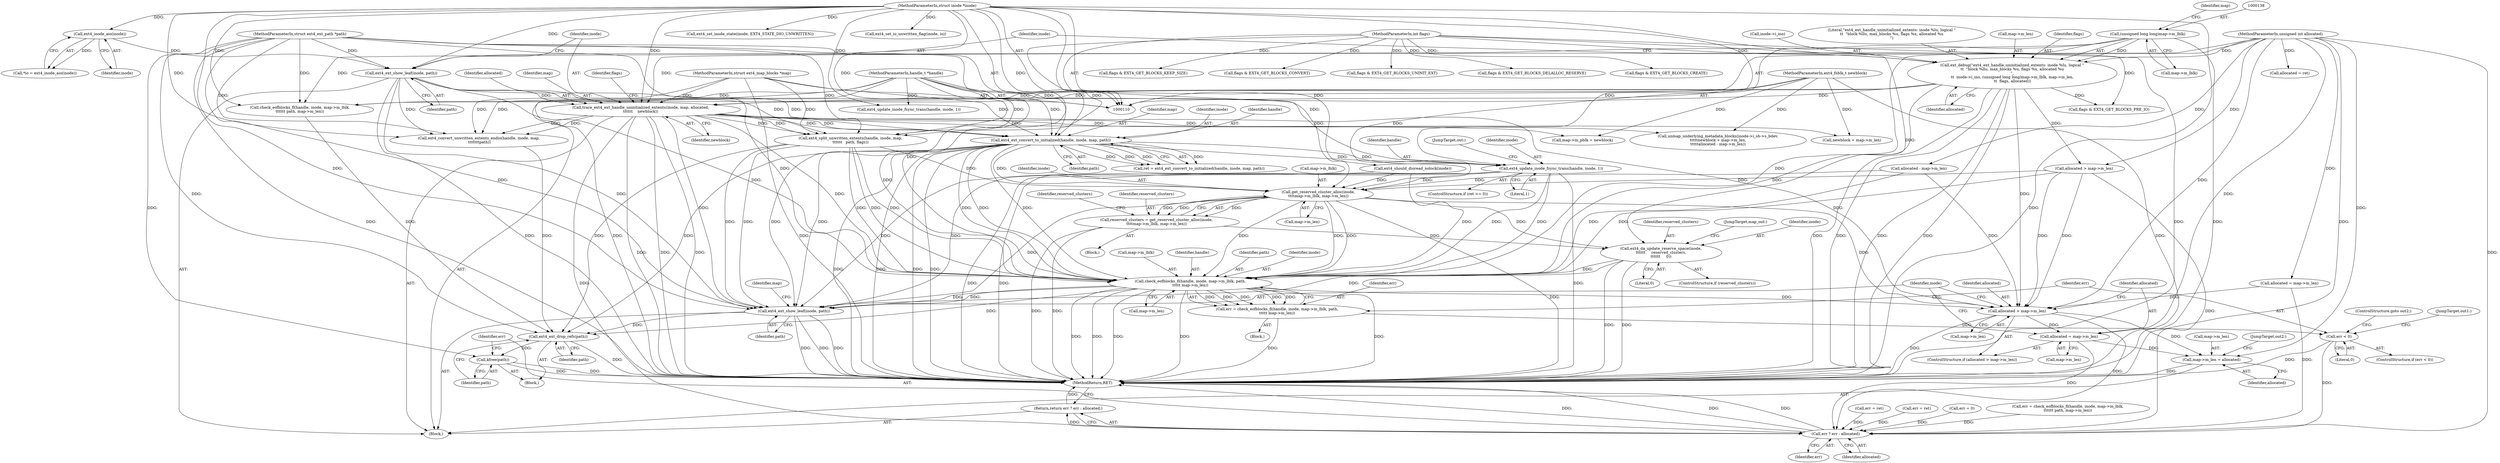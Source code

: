 digraph "0_linux_dee1f973ca341c266229faa5a1a5bb268bed3531_0@API" {
"1000258" [label="(Call,ext4_update_inode_fsync_trans(handle, inode, 1))"];
"1000249" [label="(Call,ext4_ext_convert_to_initialized(handle, inode, map, path))"];
"1000111" [label="(MethodParameterIn,handle_t *handle)"];
"1000150" [label="(Call,trace_ext4_ext_handle_uninitialized_extents(inode, map, allocated,\n\t\t\t\t\t\t    newblock))"];
"1000147" [label="(Call,ext4_ext_show_leaf(inode, path))"];
"1000130" [label="(Call,ext4_inode_aio(inode))"];
"1000112" [label="(MethodParameterIn,struct inode *inode)"];
"1000114" [label="(MethodParameterIn,struct ext4_ext_path *path)"];
"1000113" [label="(MethodParameterIn,struct ext4_map_blocks *map)"];
"1000132" [label="(Call,ext_debug(\"ext4_ext_handle_uninitialized_extents: inode %lu, logical \"\n\t\t  \"block %llu, max_blocks %u, flags %x, allocated %u\n\",\n\t\t  inode->i_ino, (unsigned long long)map->m_lblk, map->m_len,\n\t\t  flags, allocated))"];
"1000137" [label="(Call,(unsigned long long)map->m_lblk)"];
"1000115" [label="(MethodParameterIn,int flags)"];
"1000116" [label="(MethodParameterIn,unsigned int allocated)"];
"1000117" [label="(MethodParameterIn,ext4_fsblk_t newblock)"];
"1000317" [label="(Call,get_reserved_cluster_alloc(inode,\n\t\t\t\tmap->m_lblk, map->m_len))"];
"1000315" [label="(Call,reserved_clusters = get_reserved_cluster_alloc(inode,\n\t\t\t\tmap->m_lblk, map->m_len))"];
"1000327" [label="(Call,ext4_da_update_reserve_space(inode,\n\t\t\t\t\t\t     reserved_clusters,\n\t\t\t\t\t\t     0))"];
"1000346" [label="(Call,check_eofblocks_fl(handle, inode, map->m_lblk, path,\n\t\t\t\t\t map->m_len))"];
"1000344" [label="(Call,err = check_eofblocks_fl(handle, inode, map->m_lblk, path,\n\t\t\t\t\t map->m_len))"];
"1000357" [label="(Call,err < 0)"];
"1000395" [label="(Call,err ? err : allocated)"];
"1000394" [label="(Return,return err ? err : allocated;)"];
"1000363" [label="(Call,allocated > map->m_len)"];
"1000368" [label="(Call,allocated = map->m_len)"];
"1000381" [label="(Call,map->m_len = allocated)"];
"1000373" [label="(Call,ext4_ext_show_leaf(inode, path))"];
"1000390" [label="(Call,ext4_ext_drop_refs(path))"];
"1000392" [label="(Call,kfree(path))"];
"1000147" [label="(Call,ext4_ext_show_leaf(inode, path))"];
"1000339" [label="(Call,flags & EXT4_GET_BLOCKS_KEEP_SIZE)"];
"1000142" [label="(Call,map->m_len)"];
"1000313" [label="(Block,)"];
"1000331" [label="(JumpTarget,map_out:)"];
"1000145" [label="(Identifier,flags)"];
"1000358" [label="(Identifier,err)"];
"1000252" [label="(Identifier,map)"];
"1000157" [label="(Identifier,flags)"];
"1000262" [label="(JumpTarget,out:)"];
"1000369" [label="(Identifier,allocated)"];
"1000192" [label="(Call,flags & EXT4_GET_BLOCKS_CONVERT)"];
"1000375" [label="(Identifier,path)"];
"1000131" [label="(Identifier,inode)"];
"1000389" [label="(Block,)"];
"1000363" [label="(Call,allocated > map->m_len)"];
"1000392" [label="(Call,kfree(path))"];
"1000360" [label="(ControlStructure,goto out2;)"];
"1000282" [label="(Call,allocated > map->m_len)"];
"1000139" [label="(Call,map->m_lblk)"];
"1000390" [label="(Call,ext4_ext_drop_refs(path))"];
"1000397" [label="(Identifier,err)"];
"1000349" [label="(Call,map->m_lblk)"];
"1000156" [label="(Call,flags & EXT4_GET_BLOCKS_PRE_IO)"];
"1000268" [label="(Call,err = ret)"];
"1000114" [label="(MethodParameterIn,struct ext4_ext_path *path)"];
"1000326" [label="(Identifier,reserved_clusters)"];
"1000183" [label="(Call,ext4_should_dioread_nolock(inode))"];
"1000344" [label="(Call,err = check_eofblocks_fl(handle, inode, map->m_lblk, path,\n\t\t\t\t\t map->m_len))"];
"1000396" [label="(Identifier,err)"];
"1000111" [label="(MethodParameterIn,handle_t *handle)"];
"1000373" [label="(Call,ext4_ext_show_leaf(inode, path))"];
"1000149" [label="(Identifier,path)"];
"1000225" [label="(Call,err = ret)"];
"1000359" [label="(Literal,0)"];
"1000362" [label="(ControlStructure,if (allocated > map->m_len))"];
"1000382" [label="(Call,map->m_len)"];
"1000260" [label="(Identifier,inode)"];
"1000395" [label="(Call,err ? err : allocated)"];
"1000251" [label="(Identifier,inode)"];
"1000153" [label="(Identifier,allocated)"];
"1000150" [label="(Call,trace_ext4_ext_handle_uninitialized_extents(inode, map, allocated,\n\t\t\t\t\t\t    newblock))"];
"1000179" [label="(Call,ext4_set_inode_state(inode, EXT4_STATE_DIO_UNWRITTEN))"];
"1000273" [label="(Call,allocated = ret)"];
"1000230" [label="(Call,flags & EXT4_GET_BLOCKS_UNINIT_EXT)"];
"1000346" [label="(Call,check_eofblocks_fl(handle, inode, map->m_lblk, path,\n\t\t\t\t\t map->m_len))"];
"1000124" [label="(Call,err = 0)"];
"1000310" [label="(Call,flags & EXT4_GET_BLOCKS_DELALLOC_RESERVE)"];
"1000113" [label="(MethodParameterIn,struct ext4_map_blocks *map)"];
"1000249" [label="(Call,ext4_ext_convert_to_initialized(handle, inode, map, path))"];
"1000115" [label="(MethodParameterIn,int flags)"];
"1000299" [label="(Call,allocated - map->m_len)"];
"1000154" [label="(Identifier,newblock)"];
"1000236" [label="(Call,flags & EXT4_GET_BLOCKS_CREATE)"];
"1000385" [label="(Identifier,allocated)"];
"1000391" [label="(Identifier,path)"];
"1000368" [label="(Call,allocated = map->m_len)"];
"1000386" [label="(JumpTarget,out2:)"];
"1000328" [label="(Identifier,inode)"];
"1000134" [label="(Call,inode->i_ino)"];
"1000399" [label="(MethodReturn,RET)"];
"1000316" [label="(Identifier,reserved_clusters)"];
"1000137" [label="(Call,(unsigned long long)map->m_lblk)"];
"1000374" [label="(Identifier,inode)"];
"1000151" [label="(Identifier,inode)"];
"1000175" [label="(Call,ext4_set_io_unwritten_flag(inode, io))"];
"1000148" [label="(Identifier,inode)"];
"1000356" [label="(ControlStructure,if (err < 0))"];
"1000250" [label="(Identifier,handle)"];
"1000347" [label="(Identifier,handle)"];
"1000116" [label="(MethodParameterIn,unsigned int allocated)"];
"1000198" [label="(Call,ext4_convert_unwritten_extents_endio(handle, inode, map,\n \t\t\t\t\t\t\tpath))"];
"1000315" [label="(Call,reserved_clusters = get_reserved_cluster_alloc(inode,\n\t\t\t\tmap->m_lblk, map->m_len))"];
"1000398" [label="(Identifier,allocated)"];
"1000146" [label="(Identifier,allocated)"];
"1000357" [label="(Call,err < 0)"];
"1000208" [label="(Call,ext4_update_inode_fsync_trans(handle, inode, 1))"];
"1000254" [label="(ControlStructure,if (ret >= 0))"];
"1000117" [label="(MethodParameterIn,ext4_fsblk_t newblock)"];
"1000345" [label="(Identifier,err)"];
"1000381" [label="(Call,map->m_len = allocated)"];
"1000394" [label="(Return,return err ? err : allocated;)"];
"1000259" [label="(Identifier,handle)"];
"1000317" [label="(Call,get_reserved_cluster_alloc(inode,\n\t\t\t\tmap->m_lblk, map->m_len))"];
"1000330" [label="(Literal,0)"];
"1000152" [label="(Identifier,map)"];
"1000376" [label="(Call,map->m_pblk = newblock)"];
"1000118" [label="(Block,)"];
"1000343" [label="(Block,)"];
"1000365" [label="(Call,map->m_len)"];
"1000378" [label="(Identifier,map)"];
"1000329" [label="(Identifier,reserved_clusters)"];
"1000352" [label="(Identifier,path)"];
"1000327" [label="(Call,ext4_da_update_reserve_space(inode,\n\t\t\t\t\t\t     reserved_clusters,\n\t\t\t\t\t\t     0))"];
"1000348" [label="(Identifier,inode)"];
"1000258" [label="(Call,ext4_update_inode_fsync_trans(handle, inode, 1))"];
"1000361" [label="(JumpTarget,out1:)"];
"1000130" [label="(Call,ext4_inode_aio(inode))"];
"1000318" [label="(Identifier,inode)"];
"1000319" [label="(Call,map->m_lblk)"];
"1000133" [label="(Literal,\"ext4_ext_handle_uninitialized_extents: inode %lu, logical \"\n\t\t  \"block %llu, max_blocks %u, flags %x, allocated %u\n\")"];
"1000162" [label="(Call,ext4_split_unwritten_extents(handle, inode, map,\n\t\t\t\t\t\t   path, flags))"];
"1000143" [label="(Identifier,map)"];
"1000325" [label="(ControlStructure,if (reserved_clusters))"];
"1000132" [label="(Call,ext_debug(\"ext4_ext_handle_uninitialized_extents: inode %lu, logical \"\n\t\t  \"block %llu, max_blocks %u, flags %x, allocated %u\n\",\n\t\t  inode->i_ino, (unsigned long long)map->m_lblk, map->m_len,\n\t\t  flags, allocated))"];
"1000353" [label="(Call,map->m_len)"];
"1000322" [label="(Call,map->m_len)"];
"1000294" [label="(Call,newblock + map->m_len)"];
"1000112" [label="(MethodParameterIn,struct inode *inode)"];
"1000288" [label="(Call,unmap_underlying_metadata_blocks(inode->i_sb->s_bdev,\n\t\t\t\t\tnewblock + map->m_len,\n\t\t\t\t\tallocated - map->m_len))"];
"1000212" [label="(Call,err = check_eofblocks_fl(handle, inode, map->m_lblk,\n\t\t\t\t\t\t path, map->m_len))"];
"1000364" [label="(Identifier,allocated)"];
"1000128" [label="(Call,*io = ext4_inode_aio(inode))"];
"1000253" [label="(Identifier,path)"];
"1000304" [label="(Call,allocated = map->m_len)"];
"1000261" [label="(Literal,1)"];
"1000247" [label="(Call,ret = ext4_ext_convert_to_initialized(handle, inode, map, path))"];
"1000393" [label="(Identifier,path)"];
"1000214" [label="(Call,check_eofblocks_fl(handle, inode, map->m_lblk,\n\t\t\t\t\t\t path, map->m_len))"];
"1000370" [label="(Call,map->m_len)"];
"1000258" -> "1000254"  [label="AST: "];
"1000258" -> "1000261"  [label="CFG: "];
"1000259" -> "1000258"  [label="AST: "];
"1000260" -> "1000258"  [label="AST: "];
"1000261" -> "1000258"  [label="AST: "];
"1000262" -> "1000258"  [label="CFG: "];
"1000258" -> "1000399"  [label="DDG: "];
"1000258" -> "1000399"  [label="DDG: "];
"1000258" -> "1000399"  [label="DDG: "];
"1000249" -> "1000258"  [label="DDG: "];
"1000249" -> "1000258"  [label="DDG: "];
"1000111" -> "1000258"  [label="DDG: "];
"1000112" -> "1000258"  [label="DDG: "];
"1000258" -> "1000317"  [label="DDG: "];
"1000258" -> "1000346"  [label="DDG: "];
"1000258" -> "1000346"  [label="DDG: "];
"1000258" -> "1000373"  [label="DDG: "];
"1000249" -> "1000247"  [label="AST: "];
"1000249" -> "1000253"  [label="CFG: "];
"1000250" -> "1000249"  [label="AST: "];
"1000251" -> "1000249"  [label="AST: "];
"1000252" -> "1000249"  [label="AST: "];
"1000253" -> "1000249"  [label="AST: "];
"1000247" -> "1000249"  [label="CFG: "];
"1000249" -> "1000399"  [label="DDG: "];
"1000249" -> "1000399"  [label="DDG: "];
"1000249" -> "1000399"  [label="DDG: "];
"1000249" -> "1000399"  [label="DDG: "];
"1000249" -> "1000247"  [label="DDG: "];
"1000249" -> "1000247"  [label="DDG: "];
"1000249" -> "1000247"  [label="DDG: "];
"1000249" -> "1000247"  [label="DDG: "];
"1000111" -> "1000249"  [label="DDG: "];
"1000150" -> "1000249"  [label="DDG: "];
"1000150" -> "1000249"  [label="DDG: "];
"1000112" -> "1000249"  [label="DDG: "];
"1000113" -> "1000249"  [label="DDG: "];
"1000147" -> "1000249"  [label="DDG: "];
"1000114" -> "1000249"  [label="DDG: "];
"1000249" -> "1000317"  [label="DDG: "];
"1000249" -> "1000346"  [label="DDG: "];
"1000249" -> "1000346"  [label="DDG: "];
"1000249" -> "1000346"  [label="DDG: "];
"1000249" -> "1000373"  [label="DDG: "];
"1000249" -> "1000373"  [label="DDG: "];
"1000249" -> "1000390"  [label="DDG: "];
"1000111" -> "1000110"  [label="AST: "];
"1000111" -> "1000399"  [label="DDG: "];
"1000111" -> "1000162"  [label="DDG: "];
"1000111" -> "1000198"  [label="DDG: "];
"1000111" -> "1000208"  [label="DDG: "];
"1000111" -> "1000214"  [label="DDG: "];
"1000111" -> "1000346"  [label="DDG: "];
"1000150" -> "1000118"  [label="AST: "];
"1000150" -> "1000154"  [label="CFG: "];
"1000151" -> "1000150"  [label="AST: "];
"1000152" -> "1000150"  [label="AST: "];
"1000153" -> "1000150"  [label="AST: "];
"1000154" -> "1000150"  [label="AST: "];
"1000157" -> "1000150"  [label="CFG: "];
"1000150" -> "1000399"  [label="DDG: "];
"1000150" -> "1000399"  [label="DDG: "];
"1000150" -> "1000399"  [label="DDG: "];
"1000147" -> "1000150"  [label="DDG: "];
"1000112" -> "1000150"  [label="DDG: "];
"1000113" -> "1000150"  [label="DDG: "];
"1000132" -> "1000150"  [label="DDG: "];
"1000116" -> "1000150"  [label="DDG: "];
"1000117" -> "1000150"  [label="DDG: "];
"1000150" -> "1000162"  [label="DDG: "];
"1000150" -> "1000162"  [label="DDG: "];
"1000150" -> "1000198"  [label="DDG: "];
"1000150" -> "1000198"  [label="DDG: "];
"1000150" -> "1000288"  [label="DDG: "];
"1000150" -> "1000294"  [label="DDG: "];
"1000150" -> "1000346"  [label="DDG: "];
"1000150" -> "1000363"  [label="DDG: "];
"1000150" -> "1000373"  [label="DDG: "];
"1000150" -> "1000376"  [label="DDG: "];
"1000150" -> "1000395"  [label="DDG: "];
"1000147" -> "1000118"  [label="AST: "];
"1000147" -> "1000149"  [label="CFG: "];
"1000148" -> "1000147"  [label="AST: "];
"1000149" -> "1000147"  [label="AST: "];
"1000151" -> "1000147"  [label="CFG: "];
"1000147" -> "1000399"  [label="DDG: "];
"1000130" -> "1000147"  [label="DDG: "];
"1000112" -> "1000147"  [label="DDG: "];
"1000114" -> "1000147"  [label="DDG: "];
"1000147" -> "1000162"  [label="DDG: "];
"1000147" -> "1000198"  [label="DDG: "];
"1000147" -> "1000346"  [label="DDG: "];
"1000147" -> "1000373"  [label="DDG: "];
"1000130" -> "1000128"  [label="AST: "];
"1000130" -> "1000131"  [label="CFG: "];
"1000131" -> "1000130"  [label="AST: "];
"1000128" -> "1000130"  [label="CFG: "];
"1000130" -> "1000128"  [label="DDG: "];
"1000112" -> "1000130"  [label="DDG: "];
"1000112" -> "1000110"  [label="AST: "];
"1000112" -> "1000399"  [label="DDG: "];
"1000112" -> "1000162"  [label="DDG: "];
"1000112" -> "1000175"  [label="DDG: "];
"1000112" -> "1000179"  [label="DDG: "];
"1000112" -> "1000183"  [label="DDG: "];
"1000112" -> "1000198"  [label="DDG: "];
"1000112" -> "1000208"  [label="DDG: "];
"1000112" -> "1000214"  [label="DDG: "];
"1000112" -> "1000317"  [label="DDG: "];
"1000112" -> "1000327"  [label="DDG: "];
"1000112" -> "1000346"  [label="DDG: "];
"1000112" -> "1000373"  [label="DDG: "];
"1000114" -> "1000110"  [label="AST: "];
"1000114" -> "1000399"  [label="DDG: "];
"1000114" -> "1000162"  [label="DDG: "];
"1000114" -> "1000198"  [label="DDG: "];
"1000114" -> "1000214"  [label="DDG: "];
"1000114" -> "1000346"  [label="DDG: "];
"1000114" -> "1000373"  [label="DDG: "];
"1000114" -> "1000390"  [label="DDG: "];
"1000114" -> "1000392"  [label="DDG: "];
"1000113" -> "1000110"  [label="AST: "];
"1000113" -> "1000399"  [label="DDG: "];
"1000113" -> "1000162"  [label="DDG: "];
"1000113" -> "1000198"  [label="DDG: "];
"1000132" -> "1000118"  [label="AST: "];
"1000132" -> "1000146"  [label="CFG: "];
"1000133" -> "1000132"  [label="AST: "];
"1000134" -> "1000132"  [label="AST: "];
"1000137" -> "1000132"  [label="AST: "];
"1000142" -> "1000132"  [label="AST: "];
"1000145" -> "1000132"  [label="AST: "];
"1000146" -> "1000132"  [label="AST: "];
"1000148" -> "1000132"  [label="CFG: "];
"1000132" -> "1000399"  [label="DDG: "];
"1000132" -> "1000399"  [label="DDG: "];
"1000132" -> "1000399"  [label="DDG: "];
"1000132" -> "1000399"  [label="DDG: "];
"1000137" -> "1000132"  [label="DDG: "];
"1000115" -> "1000132"  [label="DDG: "];
"1000116" -> "1000132"  [label="DDG: "];
"1000132" -> "1000156"  [label="DDG: "];
"1000132" -> "1000214"  [label="DDG: "];
"1000132" -> "1000282"  [label="DDG: "];
"1000132" -> "1000346"  [label="DDG: "];
"1000132" -> "1000363"  [label="DDG: "];
"1000137" -> "1000139"  [label="CFG: "];
"1000138" -> "1000137"  [label="AST: "];
"1000139" -> "1000137"  [label="AST: "];
"1000143" -> "1000137"  [label="CFG: "];
"1000137" -> "1000399"  [label="DDG: "];
"1000137" -> "1000214"  [label="DDG: "];
"1000137" -> "1000317"  [label="DDG: "];
"1000137" -> "1000346"  [label="DDG: "];
"1000115" -> "1000110"  [label="AST: "];
"1000115" -> "1000399"  [label="DDG: "];
"1000115" -> "1000156"  [label="DDG: "];
"1000115" -> "1000162"  [label="DDG: "];
"1000115" -> "1000192"  [label="DDG: "];
"1000115" -> "1000230"  [label="DDG: "];
"1000115" -> "1000236"  [label="DDG: "];
"1000115" -> "1000310"  [label="DDG: "];
"1000115" -> "1000339"  [label="DDG: "];
"1000116" -> "1000110"  [label="AST: "];
"1000116" -> "1000399"  [label="DDG: "];
"1000116" -> "1000273"  [label="DDG: "];
"1000116" -> "1000282"  [label="DDG: "];
"1000116" -> "1000299"  [label="DDG: "];
"1000116" -> "1000304"  [label="DDG: "];
"1000116" -> "1000363"  [label="DDG: "];
"1000116" -> "1000368"  [label="DDG: "];
"1000116" -> "1000381"  [label="DDG: "];
"1000116" -> "1000395"  [label="DDG: "];
"1000117" -> "1000110"  [label="AST: "];
"1000117" -> "1000399"  [label="DDG: "];
"1000117" -> "1000288"  [label="DDG: "];
"1000117" -> "1000294"  [label="DDG: "];
"1000117" -> "1000376"  [label="DDG: "];
"1000317" -> "1000315"  [label="AST: "];
"1000317" -> "1000322"  [label="CFG: "];
"1000318" -> "1000317"  [label="AST: "];
"1000319" -> "1000317"  [label="AST: "];
"1000322" -> "1000317"  [label="AST: "];
"1000315" -> "1000317"  [label="CFG: "];
"1000317" -> "1000399"  [label="DDG: "];
"1000317" -> "1000315"  [label="DDG: "];
"1000317" -> "1000315"  [label="DDG: "];
"1000317" -> "1000315"  [label="DDG: "];
"1000183" -> "1000317"  [label="DDG: "];
"1000162" -> "1000317"  [label="DDG: "];
"1000282" -> "1000317"  [label="DDG: "];
"1000299" -> "1000317"  [label="DDG: "];
"1000317" -> "1000327"  [label="DDG: "];
"1000317" -> "1000346"  [label="DDG: "];
"1000317" -> "1000346"  [label="DDG: "];
"1000317" -> "1000346"  [label="DDG: "];
"1000317" -> "1000363"  [label="DDG: "];
"1000317" -> "1000373"  [label="DDG: "];
"1000315" -> "1000313"  [label="AST: "];
"1000316" -> "1000315"  [label="AST: "];
"1000326" -> "1000315"  [label="CFG: "];
"1000315" -> "1000399"  [label="DDG: "];
"1000315" -> "1000399"  [label="DDG: "];
"1000315" -> "1000327"  [label="DDG: "];
"1000327" -> "1000325"  [label="AST: "];
"1000327" -> "1000330"  [label="CFG: "];
"1000328" -> "1000327"  [label="AST: "];
"1000329" -> "1000327"  [label="AST: "];
"1000330" -> "1000327"  [label="AST: "];
"1000331" -> "1000327"  [label="CFG: "];
"1000327" -> "1000399"  [label="DDG: "];
"1000327" -> "1000399"  [label="DDG: "];
"1000327" -> "1000346"  [label="DDG: "];
"1000327" -> "1000373"  [label="DDG: "];
"1000346" -> "1000344"  [label="AST: "];
"1000346" -> "1000353"  [label="CFG: "];
"1000347" -> "1000346"  [label="AST: "];
"1000348" -> "1000346"  [label="AST: "];
"1000349" -> "1000346"  [label="AST: "];
"1000352" -> "1000346"  [label="AST: "];
"1000353" -> "1000346"  [label="AST: "];
"1000344" -> "1000346"  [label="CFG: "];
"1000346" -> "1000399"  [label="DDG: "];
"1000346" -> "1000399"  [label="DDG: "];
"1000346" -> "1000399"  [label="DDG: "];
"1000346" -> "1000399"  [label="DDG: "];
"1000346" -> "1000399"  [label="DDG: "];
"1000346" -> "1000344"  [label="DDG: "];
"1000346" -> "1000344"  [label="DDG: "];
"1000346" -> "1000344"  [label="DDG: "];
"1000346" -> "1000344"  [label="DDG: "];
"1000346" -> "1000344"  [label="DDG: "];
"1000162" -> "1000346"  [label="DDG: "];
"1000162" -> "1000346"  [label="DDG: "];
"1000162" -> "1000346"  [label="DDG: "];
"1000183" -> "1000346"  [label="DDG: "];
"1000282" -> "1000346"  [label="DDG: "];
"1000299" -> "1000346"  [label="DDG: "];
"1000346" -> "1000363"  [label="DDG: "];
"1000346" -> "1000373"  [label="DDG: "];
"1000346" -> "1000373"  [label="DDG: "];
"1000346" -> "1000390"  [label="DDG: "];
"1000344" -> "1000343"  [label="AST: "];
"1000345" -> "1000344"  [label="AST: "];
"1000358" -> "1000344"  [label="CFG: "];
"1000344" -> "1000399"  [label="DDG: "];
"1000344" -> "1000357"  [label="DDG: "];
"1000357" -> "1000356"  [label="AST: "];
"1000357" -> "1000359"  [label="CFG: "];
"1000358" -> "1000357"  [label="AST: "];
"1000359" -> "1000357"  [label="AST: "];
"1000360" -> "1000357"  [label="CFG: "];
"1000361" -> "1000357"  [label="CFG: "];
"1000357" -> "1000399"  [label="DDG: "];
"1000357" -> "1000395"  [label="DDG: "];
"1000395" -> "1000394"  [label="AST: "];
"1000395" -> "1000397"  [label="CFG: "];
"1000395" -> "1000398"  [label="CFG: "];
"1000396" -> "1000395"  [label="AST: "];
"1000397" -> "1000395"  [label="AST: "];
"1000398" -> "1000395"  [label="AST: "];
"1000394" -> "1000395"  [label="CFG: "];
"1000395" -> "1000399"  [label="DDG: "];
"1000395" -> "1000399"  [label="DDG: "];
"1000395" -> "1000399"  [label="DDG: "];
"1000395" -> "1000394"  [label="DDG: "];
"1000124" -> "1000395"  [label="DDG: "];
"1000225" -> "1000395"  [label="DDG: "];
"1000268" -> "1000395"  [label="DDG: "];
"1000212" -> "1000395"  [label="DDG: "];
"1000304" -> "1000395"  [label="DDG: "];
"1000282" -> "1000395"  [label="DDG: "];
"1000368" -> "1000395"  [label="DDG: "];
"1000363" -> "1000395"  [label="DDG: "];
"1000394" -> "1000118"  [label="AST: "];
"1000399" -> "1000394"  [label="CFG: "];
"1000394" -> "1000399"  [label="DDG: "];
"1000363" -> "1000362"  [label="AST: "];
"1000363" -> "1000365"  [label="CFG: "];
"1000364" -> "1000363"  [label="AST: "];
"1000365" -> "1000363"  [label="AST: "];
"1000369" -> "1000363"  [label="CFG: "];
"1000374" -> "1000363"  [label="CFG: "];
"1000363" -> "1000399"  [label="DDG: "];
"1000304" -> "1000363"  [label="DDG: "];
"1000282" -> "1000363"  [label="DDG: "];
"1000282" -> "1000363"  [label="DDG: "];
"1000299" -> "1000363"  [label="DDG: "];
"1000363" -> "1000368"  [label="DDG: "];
"1000363" -> "1000381"  [label="DDG: "];
"1000368" -> "1000362"  [label="AST: "];
"1000368" -> "1000370"  [label="CFG: "];
"1000369" -> "1000368"  [label="AST: "];
"1000370" -> "1000368"  [label="AST: "];
"1000374" -> "1000368"  [label="CFG: "];
"1000368" -> "1000381"  [label="DDG: "];
"1000381" -> "1000118"  [label="AST: "];
"1000381" -> "1000385"  [label="CFG: "];
"1000382" -> "1000381"  [label="AST: "];
"1000385" -> "1000381"  [label="AST: "];
"1000386" -> "1000381"  [label="CFG: "];
"1000381" -> "1000399"  [label="DDG: "];
"1000373" -> "1000118"  [label="AST: "];
"1000373" -> "1000375"  [label="CFG: "];
"1000374" -> "1000373"  [label="AST: "];
"1000375" -> "1000373"  [label="AST: "];
"1000378" -> "1000373"  [label="CFG: "];
"1000373" -> "1000399"  [label="DDG: "];
"1000373" -> "1000399"  [label="DDG: "];
"1000373" -> "1000399"  [label="DDG: "];
"1000183" -> "1000373"  [label="DDG: "];
"1000162" -> "1000373"  [label="DDG: "];
"1000162" -> "1000373"  [label="DDG: "];
"1000373" -> "1000390"  [label="DDG: "];
"1000390" -> "1000389"  [label="AST: "];
"1000390" -> "1000391"  [label="CFG: "];
"1000391" -> "1000390"  [label="AST: "];
"1000393" -> "1000390"  [label="CFG: "];
"1000390" -> "1000399"  [label="DDG: "];
"1000162" -> "1000390"  [label="DDG: "];
"1000214" -> "1000390"  [label="DDG: "];
"1000198" -> "1000390"  [label="DDG: "];
"1000390" -> "1000392"  [label="DDG: "];
"1000392" -> "1000389"  [label="AST: "];
"1000392" -> "1000393"  [label="CFG: "];
"1000393" -> "1000392"  [label="AST: "];
"1000396" -> "1000392"  [label="CFG: "];
"1000392" -> "1000399"  [label="DDG: "];
"1000392" -> "1000399"  [label="DDG: "];
}
